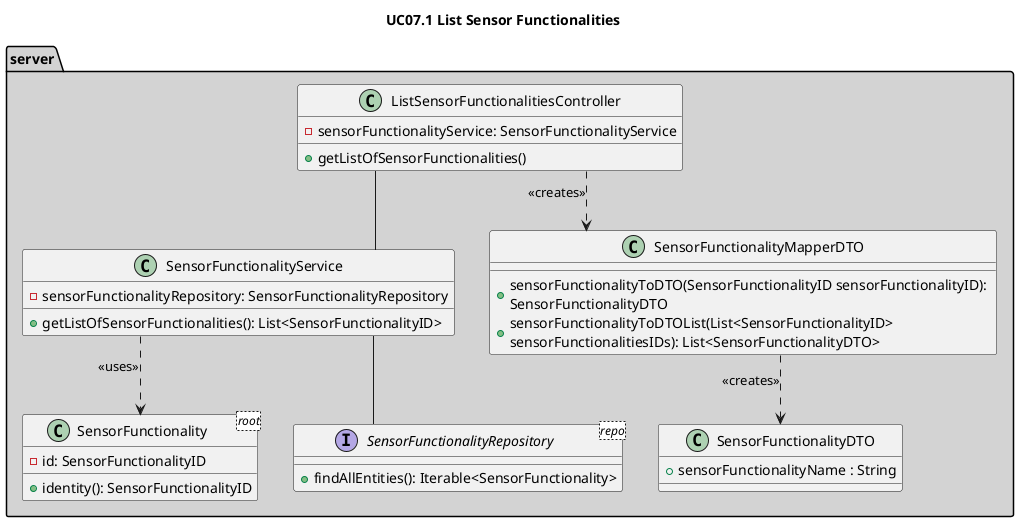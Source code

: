 @startuml
skinparam linetype ortho

title "UC07.1 List Sensor Functionalities"

package server #LightGray {
class ListSensorFunctionalitiesController {
    -sensorFunctionalityService: SensorFunctionalityService
    +getListOfSensorFunctionalities()
}

class SensorFunctionalityService {
    -sensorFunctionalityRepository: SensorFunctionalityRepository
    +getListOfSensorFunctionalities(): List<SensorFunctionalityID>
}

class SensorFunctionality <root> {
    -id: SensorFunctionalityID
    +identity(): SensorFunctionalityID
}

interface SensorFunctionalityRepository <repo> {
    +findAllEntities(): Iterable<SensorFunctionality>
}

class SensorFunctionalityMapperDTO {
    +sensorFunctionalityToDTO(SensorFunctionalityID sensorFunctionalityID): \nSensorFunctionalityDTO
    +sensorFunctionalityToDTOList(List<SensorFunctionalityID> \nsensorFunctionalitiesIDs): List<SensorFunctionalityDTO>

}
class SensorFunctionalityDTO{
 +sensorFunctionalityName : String
 }
}

ListSensorFunctionalitiesController -- SensorFunctionalityService
SensorFunctionalityService -- SensorFunctionalityRepository
SensorFunctionalityService ..> SensorFunctionality : <<uses>>
ListSensorFunctionalitiesController ..> SensorFunctionalityMapperDTO  : <<creates>>
SensorFunctionalityMapperDTO ..> SensorFunctionalityDTO  : <<creates>>

@enduml